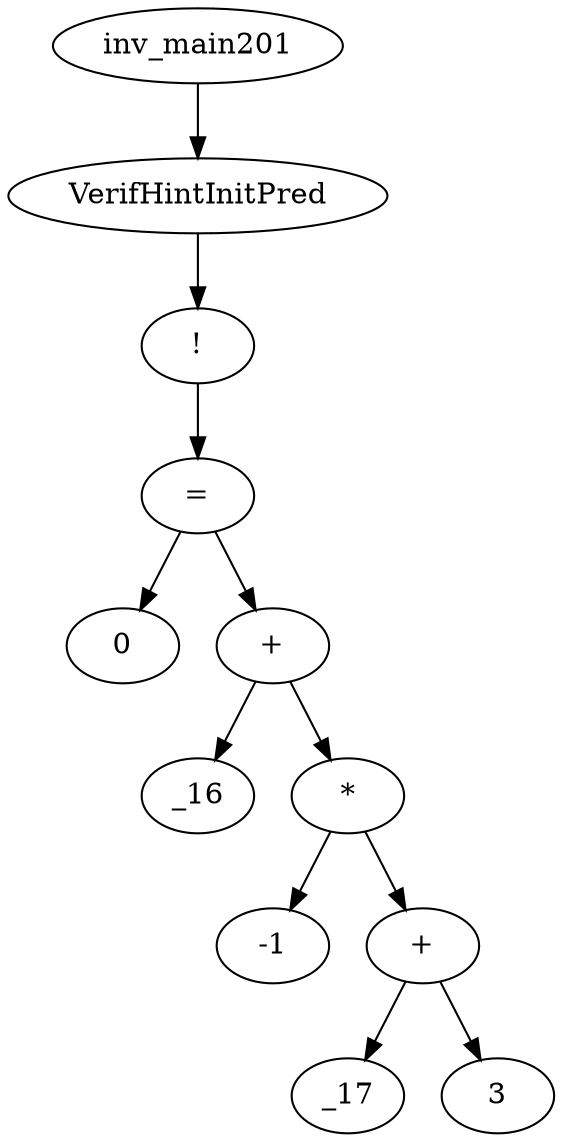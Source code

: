 digraph dag {
0 [label="inv_main201"];
1 [label="VerifHintInitPred"];
2 [label="!"];
3 [label="="];
4 [label="0"];
5 [label="+"];
6 [label="_16"];
7 [label="*"];
8 [label="-1"];
9 [label="+"];
10 [label="_17"];
11 [label="3"];
0->1
1->2
2->3
3->5
3 -> 4
5->7
5 -> 6
7->9
7 -> 8
9->11
9 -> 10
}
